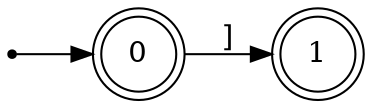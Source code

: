 digraph finite_state_machine {
	rankdir=LR;
	size="10,10"

	node [ shape = doublecircle, label = "0", fontsize  = 14] n0;


	node [ shape = doublecircle, label = "1", fontsize  = 14] n1;

	node [shape = point ]; qi
	qi -> n0;

	n0 -> n1 [ label = "]" ];
}